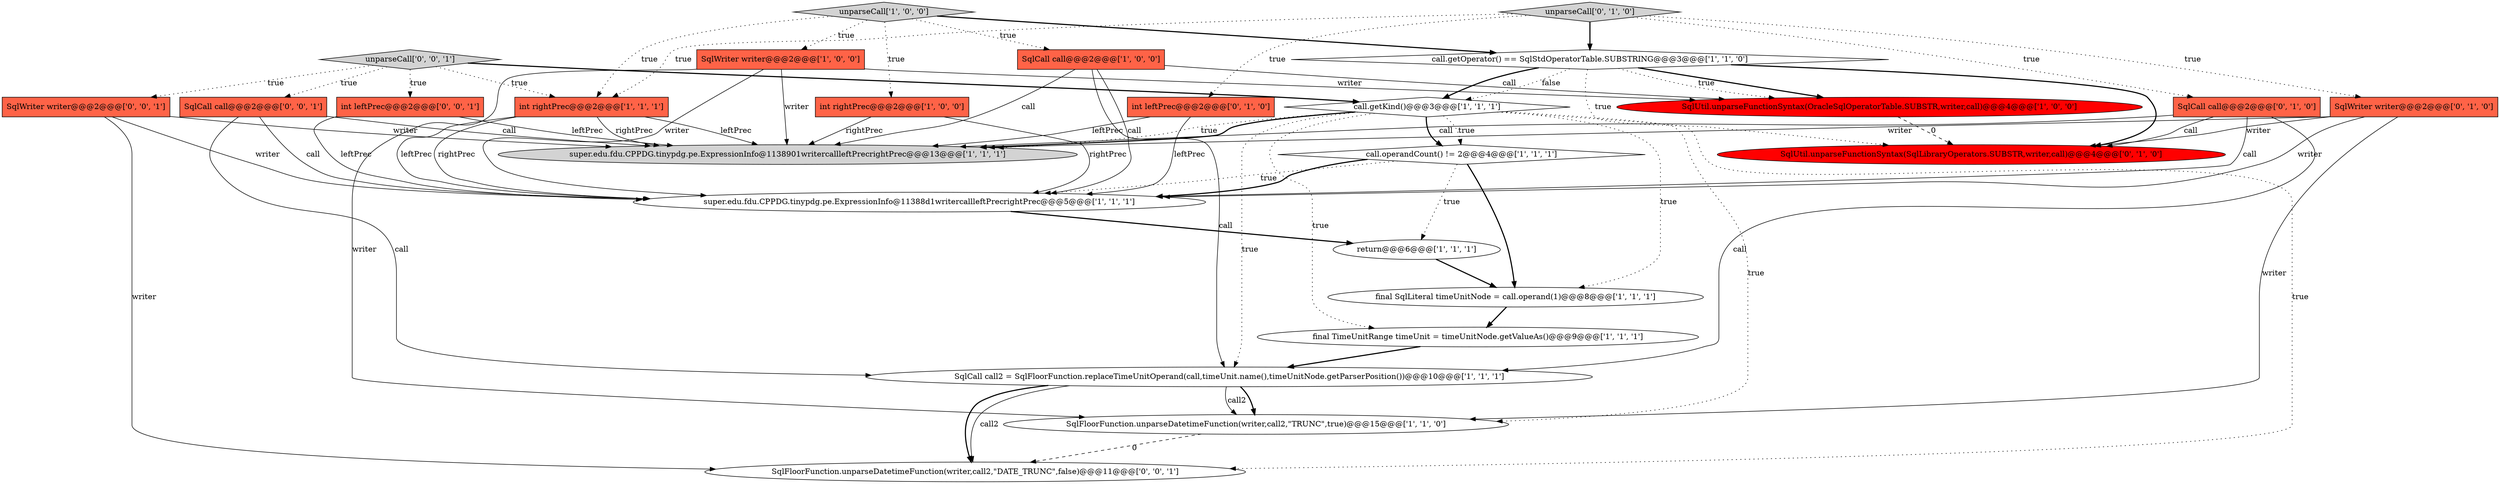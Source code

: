 digraph {
25 [style = filled, label = "SqlWriter writer@@@2@@@['0', '0', '1']", fillcolor = tomato, shape = box image = "AAA0AAABBB3BBB"];
24 [style = filled, label = "int leftPrec@@@2@@@['0', '0', '1']", fillcolor = tomato, shape = box image = "AAA0AAABBB3BBB"];
15 [style = filled, label = "call.getOperator() == SqlStdOperatorTable.SUBSTRING@@@3@@@['1', '1', '0']", fillcolor = white, shape = diamond image = "AAA0AAABBB1BBB"];
8 [style = filled, label = "final SqlLiteral timeUnitNode = call.operand(1)@@@8@@@['1', '1', '1']", fillcolor = white, shape = ellipse image = "AAA0AAABBB1BBB"];
0 [style = filled, label = "int rightPrec@@@2@@@['1', '0', '0']", fillcolor = tomato, shape = box image = "AAA0AAABBB1BBB"];
6 [style = filled, label = "SqlCall call@@@2@@@['1', '0', '0']", fillcolor = tomato, shape = box image = "AAA0AAABBB1BBB"];
10 [style = filled, label = "super.edu.fdu.CPPDG.tinypdg.pe.ExpressionInfo@1138901writercallleftPrecrightPrec@@@13@@@['1', '1', '1']", fillcolor = lightgray, shape = ellipse image = "AAA0AAABBB1BBB"];
17 [style = filled, label = "SqlUtil.unparseFunctionSyntax(SqlLibraryOperators.SUBSTR,writer,call)@@@4@@@['0', '1', '0']", fillcolor = red, shape = ellipse image = "AAA1AAABBB2BBB"];
2 [style = filled, label = "SqlCall call2 = SqlFloorFunction.replaceTimeUnitOperand(call,timeUnit.name(),timeUnitNode.getParserPosition())@@@10@@@['1', '1', '1']", fillcolor = white, shape = ellipse image = "AAA0AAABBB1BBB"];
11 [style = filled, label = "SqlUtil.unparseFunctionSyntax(OracleSqlOperatorTable.SUBSTR,writer,call)@@@4@@@['1', '0', '0']", fillcolor = red, shape = ellipse image = "AAA1AAABBB1BBB"];
16 [style = filled, label = "unparseCall['0', '1', '0']", fillcolor = lightgray, shape = diamond image = "AAA0AAABBB2BBB"];
20 [style = filled, label = "SqlWriter writer@@@2@@@['0', '1', '0']", fillcolor = tomato, shape = box image = "AAA0AAABBB2BBB"];
7 [style = filled, label = "call.operandCount() != 2@@@4@@@['1', '1', '1']", fillcolor = white, shape = diamond image = "AAA0AAABBB1BBB"];
23 [style = filled, label = "unparseCall['0', '0', '1']", fillcolor = lightgray, shape = diamond image = "AAA0AAABBB3BBB"];
21 [style = filled, label = "SqlFloorFunction.unparseDatetimeFunction(writer,call2,\"DATE_TRUNC\",false)@@@11@@@['0', '0', '1']", fillcolor = white, shape = ellipse image = "AAA0AAABBB3BBB"];
19 [style = filled, label = "int leftPrec@@@2@@@['0', '1', '0']", fillcolor = tomato, shape = box image = "AAA0AAABBB2BBB"];
13 [style = filled, label = "unparseCall['1', '0', '0']", fillcolor = lightgray, shape = diamond image = "AAA0AAABBB1BBB"];
18 [style = filled, label = "SqlCall call@@@2@@@['0', '1', '0']", fillcolor = tomato, shape = box image = "AAA0AAABBB2BBB"];
14 [style = filled, label = "int rightPrec@@@2@@@['1', '1', '1']", fillcolor = tomato, shape = box image = "AAA0AAABBB1BBB"];
9 [style = filled, label = "SqlWriter writer@@@2@@@['1', '0', '0']", fillcolor = tomato, shape = box image = "AAA0AAABBB1BBB"];
5 [style = filled, label = "super.edu.fdu.CPPDG.tinypdg.pe.ExpressionInfo@11388d1writercallleftPrecrightPrec@@@5@@@['1', '1', '1']", fillcolor = white, shape = ellipse image = "AAA0AAABBB1BBB"];
22 [style = filled, label = "SqlCall call@@@2@@@['0', '0', '1']", fillcolor = tomato, shape = box image = "AAA0AAABBB3BBB"];
4 [style = filled, label = "final TimeUnitRange timeUnit = timeUnitNode.getValueAs()@@@9@@@['1', '1', '1']", fillcolor = white, shape = ellipse image = "AAA0AAABBB1BBB"];
12 [style = filled, label = "return@@@6@@@['1', '1', '1']", fillcolor = white, shape = ellipse image = "AAA0AAABBB1BBB"];
1 [style = filled, label = "call.getKind()@@@3@@@['1', '1', '1']", fillcolor = white, shape = diamond image = "AAA0AAABBB1BBB"];
3 [style = filled, label = "SqlFloorFunction.unparseDatetimeFunction(writer,call2,\"TRUNC\",true)@@@15@@@['1', '1', '0']", fillcolor = white, shape = ellipse image = "AAA0AAABBB1BBB"];
13->6 [style = dotted, label="true"];
16->19 [style = dotted, label="true"];
24->5 [style = solid, label="leftPrec"];
16->15 [style = bold, label=""];
18->10 [style = solid, label="call"];
24->10 [style = solid, label="leftPrec"];
1->10 [style = dotted, label="true"];
6->10 [style = solid, label="call"];
18->5 [style = solid, label="call"];
23->22 [style = dotted, label="true"];
16->18 [style = dotted, label="true"];
3->21 [style = dashed, label="0"];
9->10 [style = solid, label="writer"];
18->17 [style = solid, label="call"];
2->3 [style = bold, label=""];
25->21 [style = solid, label="writer"];
2->3 [style = solid, label="call2"];
2->21 [style = solid, label="call2"];
1->21 [style = dotted, label="true"];
16->20 [style = dotted, label="true"];
22->10 [style = solid, label="call"];
6->11 [style = solid, label="call"];
1->4 [style = dotted, label="true"];
4->2 [style = bold, label=""];
11->17 [style = dashed, label="0"];
15->1 [style = dotted, label="false"];
20->5 [style = solid, label="writer"];
0->10 [style = solid, label="rightPrec"];
20->10 [style = solid, label="writer"];
7->8 [style = bold, label=""];
14->10 [style = solid, label="rightPrec"];
25->10 [style = solid, label="writer"];
1->7 [style = bold, label=""];
9->11 [style = solid, label="writer"];
14->5 [style = solid, label="rightPrec"];
7->12 [style = dotted, label="true"];
9->3 [style = solid, label="writer"];
7->5 [style = dotted, label="true"];
1->3 [style = dotted, label="true"];
1->7 [style = dotted, label="true"];
15->17 [style = dotted, label="true"];
22->5 [style = solid, label="call"];
23->14 [style = dotted, label="true"];
15->17 [style = bold, label=""];
7->5 [style = bold, label=""];
9->5 [style = solid, label="writer"];
15->11 [style = bold, label=""];
6->2 [style = solid, label="call"];
13->9 [style = dotted, label="true"];
5->12 [style = bold, label=""];
13->0 [style = dotted, label="true"];
2->21 [style = bold, label=""];
12->8 [style = bold, label=""];
19->5 [style = solid, label="leftPrec"];
16->14 [style = dotted, label="true"];
15->11 [style = dotted, label="true"];
1->8 [style = dotted, label="true"];
23->1 [style = bold, label=""];
18->2 [style = solid, label="call"];
19->10 [style = solid, label="leftPrec"];
20->3 [style = solid, label="writer"];
13->15 [style = bold, label=""];
25->5 [style = solid, label="writer"];
8->4 [style = bold, label=""];
1->2 [style = dotted, label="true"];
13->14 [style = dotted, label="true"];
6->5 [style = solid, label="call"];
1->10 [style = bold, label=""];
14->5 [style = solid, label="leftPrec"];
14->10 [style = solid, label="leftPrec"];
23->25 [style = dotted, label="true"];
23->24 [style = dotted, label="true"];
22->2 [style = solid, label="call"];
0->5 [style = solid, label="rightPrec"];
15->1 [style = bold, label=""];
20->17 [style = solid, label="writer"];
}
